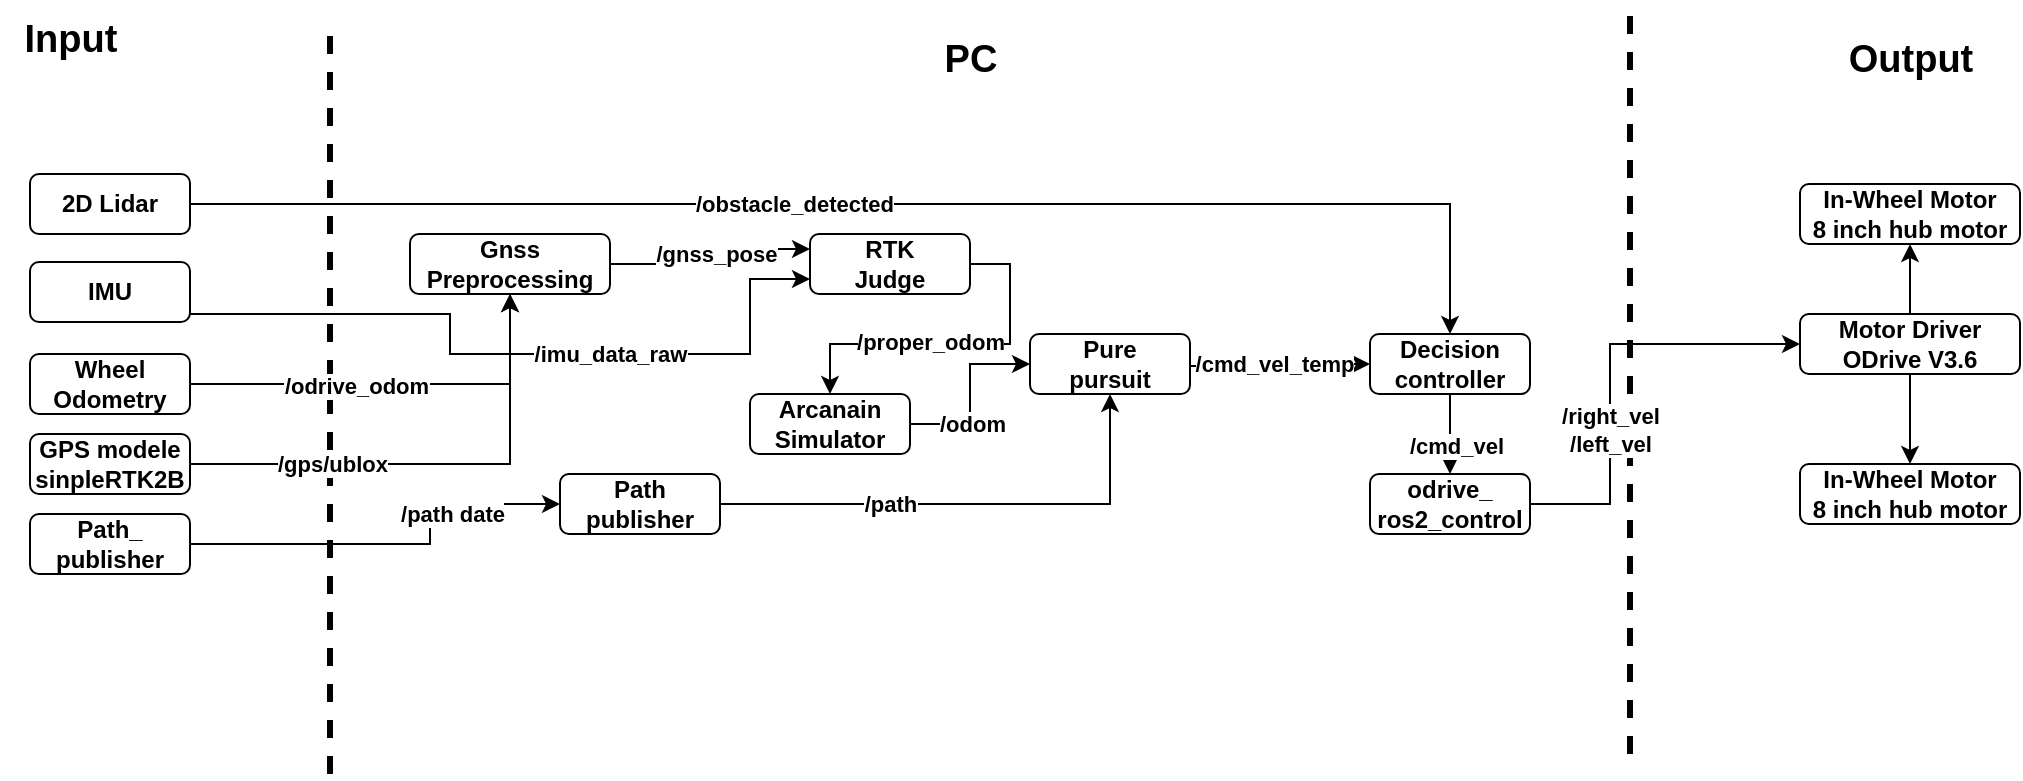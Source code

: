 <mxfile>
    <diagram name="Page-1" id="0783ab3e-0a74-02c8-0abd-f7b4e66b4bec">
        <mxGraphModel dx="1301" dy="1103" grid="1" gridSize="10" guides="1" tooltips="1" connect="1" arrows="1" fold="1" page="1" pageScale="1" pageWidth="850" pageHeight="1100" background="none" math="0" shadow="0">
            <root>
                <mxCell id="0"/>
                <mxCell id="1" parent="0"/>
                <mxCell id="paWgnoQPD8wDNVeEvf1s-59" value="" style="endArrow=none;dashed=1;html=1;rounded=0;jumpSize=16;strokeWidth=3;" parent="1" edge="1">
                    <mxGeometry width="50" height="50" relative="1" as="geometry">
                        <mxPoint x="290" y="467" as="sourcePoint"/>
                        <mxPoint x="290" y="97" as="targetPoint"/>
                    </mxGeometry>
                </mxCell>
                <mxCell id="paWgnoQPD8wDNVeEvf1s-60" value="" style="endArrow=none;dashed=1;html=1;rounded=0;jumpSize=16;strokeWidth=3;" parent="1" edge="1">
                    <mxGeometry width="50" height="50" relative="1" as="geometry">
                        <mxPoint x="940" y="457" as="sourcePoint"/>
                        <mxPoint x="940" y="87" as="targetPoint"/>
                    </mxGeometry>
                </mxCell>
                <mxCell id="paWgnoQPD8wDNVeEvf1s-4" value="2D Lidar" style="rounded=1;whiteSpace=wrap;html=1;fontStyle=1" parent="1" vertex="1">
                    <mxGeometry x="140" y="167" width="80" height="30" as="geometry"/>
                </mxCell>
                <mxCell id="paWgnoQPD8wDNVeEvf1s-5" value="GPS modele&lt;div&gt;sinpleRTK2B&lt;/div&gt;" style="rounded=1;whiteSpace=wrap;html=1;fontStyle=1" parent="1" vertex="1">
                    <mxGeometry x="140" y="297" width="80" height="30" as="geometry"/>
                </mxCell>
                <mxCell id="paWgnoQPD8wDNVeEvf1s-6" value="Path_&lt;div&gt;publisher&lt;/div&gt;" style="rounded=1;whiteSpace=wrap;html=1;fontStyle=1" parent="1" vertex="1">
                    <mxGeometry x="140" y="337" width="80" height="30" as="geometry"/>
                </mxCell>
                <mxCell id="paWgnoQPD8wDNVeEvf1s-7" value="IMU" style="rounded=1;whiteSpace=wrap;html=1;fontStyle=1" parent="1" vertex="1">
                    <mxGeometry x="140" y="211" width="80" height="30" as="geometry"/>
                </mxCell>
                <mxCell id="paWgnoQPD8wDNVeEvf1s-11" value="Wheel&lt;div&gt;Odometry&lt;/div&gt;" style="rounded=1;whiteSpace=wrap;html=1;fontStyle=1" parent="1" vertex="1">
                    <mxGeometry x="140" y="257" width="80" height="30" as="geometry"/>
                </mxCell>
                <mxCell id="paWgnoQPD8wDNVeEvf1s-36" style="edgeStyle=orthogonalEdgeStyle;rounded=0;orthogonalLoop=1;jettySize=auto;html=1;exitX=1;exitY=0.5;exitDx=0;exitDy=0;entryX=0;entryY=0.25;entryDx=0;entryDy=0;fontStyle=1" parent="1" source="paWgnoQPD8wDNVeEvf1s-13" target="paWgnoQPD8wDNVeEvf1s-14" edge="1">
                    <mxGeometry relative="1" as="geometry"/>
                </mxCell>
                <mxCell id="paWgnoQPD8wDNVeEvf1s-37" value="/gnss_pose" style="edgeLabel;html=1;align=center;verticalAlign=middle;resizable=0;points=[];fontStyle=1" parent="paWgnoQPD8wDNVeEvf1s-36" vertex="1" connectable="0">
                    <mxGeometry x="0.12" y="-2" relative="1" as="geometry">
                        <mxPoint as="offset"/>
                    </mxGeometry>
                </mxCell>
                <mxCell id="paWgnoQPD8wDNVeEvf1s-13" value="Gnss&lt;div&gt;Preprocessing&lt;/div&gt;" style="rounded=1;whiteSpace=wrap;html=1;fontStyle=1" parent="1" vertex="1">
                    <mxGeometry x="330" y="197" width="100" height="30" as="geometry"/>
                </mxCell>
                <mxCell id="paWgnoQPD8wDNVeEvf1s-38" style="edgeStyle=orthogonalEdgeStyle;rounded=0;orthogonalLoop=1;jettySize=auto;html=1;exitX=1;exitY=0.5;exitDx=0;exitDy=0;entryX=0.5;entryY=0;entryDx=0;entryDy=0;fontStyle=1" parent="1" source="paWgnoQPD8wDNVeEvf1s-14" target="paWgnoQPD8wDNVeEvf1s-17" edge="1">
                    <mxGeometry relative="1" as="geometry"/>
                </mxCell>
                <mxCell id="paWgnoQPD8wDNVeEvf1s-39" value="/proper_odom" style="edgeLabel;html=1;align=center;verticalAlign=middle;resizable=0;points=[];fontStyle=1" parent="paWgnoQPD8wDNVeEvf1s-38" vertex="1" connectable="0">
                    <mxGeometry x="-0.255" y="1" relative="1" as="geometry">
                        <mxPoint x="-35" y="-2" as="offset"/>
                    </mxGeometry>
                </mxCell>
                <mxCell id="paWgnoQPD8wDNVeEvf1s-14" value="RTK&lt;div&gt;Judge&lt;/div&gt;" style="rounded=1;whiteSpace=wrap;html=1;fontStyle=1" parent="1" vertex="1">
                    <mxGeometry x="530" y="197" width="80" height="30" as="geometry"/>
                </mxCell>
                <mxCell id="paWgnoQPD8wDNVeEvf1s-45" style="edgeStyle=orthogonalEdgeStyle;rounded=0;orthogonalLoop=1;jettySize=auto;html=1;exitX=1;exitY=0.5;exitDx=0;exitDy=0;entryX=0.5;entryY=1;entryDx=0;entryDy=0;fontStyle=1" parent="1" source="paWgnoQPD8wDNVeEvf1s-16" target="paWgnoQPD8wDNVeEvf1s-18" edge="1">
                    <mxGeometry relative="1" as="geometry"/>
                </mxCell>
                <mxCell id="paWgnoQPD8wDNVeEvf1s-46" value="/path" style="edgeLabel;html=1;align=center;verticalAlign=middle;resizable=0;points=[];fontStyle=1" parent="paWgnoQPD8wDNVeEvf1s-45" vertex="1" connectable="0">
                    <mxGeometry x="-0.32" relative="1" as="geometry">
                        <mxPoint as="offset"/>
                    </mxGeometry>
                </mxCell>
                <mxCell id="paWgnoQPD8wDNVeEvf1s-16" value="Path&lt;div&gt;publisher&lt;/div&gt;" style="rounded=1;whiteSpace=wrap;html=1;fontStyle=1" parent="1" vertex="1">
                    <mxGeometry x="405" y="317" width="80" height="30" as="geometry"/>
                </mxCell>
                <mxCell id="paWgnoQPD8wDNVeEvf1s-40" style="edgeStyle=orthogonalEdgeStyle;rounded=0;orthogonalLoop=1;jettySize=auto;html=1;exitX=1;exitY=0.5;exitDx=0;exitDy=0;entryX=0;entryY=0.5;entryDx=0;entryDy=0;fontStyle=1" parent="1" source="paWgnoQPD8wDNVeEvf1s-17" target="paWgnoQPD8wDNVeEvf1s-18" edge="1">
                    <mxGeometry relative="1" as="geometry"/>
                </mxCell>
                <mxCell id="paWgnoQPD8wDNVeEvf1s-41" value="/odom" style="edgeLabel;html=1;align=center;verticalAlign=middle;resizable=0;points=[];fontStyle=1" parent="paWgnoQPD8wDNVeEvf1s-40" vertex="1" connectable="0">
                    <mxGeometry x="-0.333" y="-1" relative="1" as="geometry">
                        <mxPoint as="offset"/>
                    </mxGeometry>
                </mxCell>
                <mxCell id="paWgnoQPD8wDNVeEvf1s-17" value="Arcanain&lt;div&gt;Simulator&lt;/div&gt;" style="rounded=1;whiteSpace=wrap;html=1;fontStyle=1" parent="1" vertex="1">
                    <mxGeometry x="500" y="277" width="80" height="30" as="geometry"/>
                </mxCell>
                <mxCell id="paWgnoQPD8wDNVeEvf1s-42" value="/cmd_vel_temp" style="edgeStyle=orthogonalEdgeStyle;rounded=0;orthogonalLoop=1;jettySize=auto;html=1;exitX=1;exitY=0.5;exitDx=0;exitDy=0;entryX=0;entryY=0.5;entryDx=0;entryDy=0;fontStyle=1" parent="1" target="paWgnoQPD8wDNVeEvf1s-19" edge="1">
                    <mxGeometry relative="1" as="geometry">
                        <mxPoint x="716" y="262" as="sourcePoint"/>
                        <mxPoint x="806" y="262" as="targetPoint"/>
                        <Array as="points">
                            <mxPoint x="716" y="263"/>
                            <mxPoint x="750" y="263"/>
                        </Array>
                    </mxGeometry>
                </mxCell>
                <mxCell id="paWgnoQPD8wDNVeEvf1s-18" value="Pure&lt;div&gt;pursuit&lt;/div&gt;" style="rounded=1;whiteSpace=wrap;html=1;fontStyle=1" parent="1" vertex="1">
                    <mxGeometry x="640" y="247" width="80" height="30" as="geometry"/>
                </mxCell>
                <mxCell id="paWgnoQPD8wDNVeEvf1s-43" style="edgeStyle=orthogonalEdgeStyle;rounded=0;orthogonalLoop=1;jettySize=auto;html=1;exitX=0.5;exitY=1;exitDx=0;exitDy=0;entryX=0.5;entryY=0;entryDx=0;entryDy=0;fontStyle=1" parent="1" source="paWgnoQPD8wDNVeEvf1s-19" target="paWgnoQPD8wDNVeEvf1s-22" edge="1">
                    <mxGeometry relative="1" as="geometry"/>
                </mxCell>
                <mxCell id="paWgnoQPD8wDNVeEvf1s-44" value="/cmd_vel" style="edgeLabel;html=1;align=center;verticalAlign=middle;resizable=0;points=[];fontStyle=1" parent="paWgnoQPD8wDNVeEvf1s-43" vertex="1" connectable="0">
                    <mxGeometry x="0.28" y="3" relative="1" as="geometry">
                        <mxPoint as="offset"/>
                    </mxGeometry>
                </mxCell>
                <mxCell id="paWgnoQPD8wDNVeEvf1s-19" value="Decision&lt;div&gt;controller&lt;/div&gt;" style="rounded=1;whiteSpace=wrap;html=1;fontStyle=1" parent="1" vertex="1">
                    <mxGeometry x="810" y="247" width="80" height="30" as="geometry"/>
                </mxCell>
                <mxCell id="paWgnoQPD8wDNVeEvf1s-22" value="odrive_&lt;div&gt;ros2_control&lt;/div&gt;" style="rounded=1;whiteSpace=wrap;html=1;fontStyle=1" parent="1" vertex="1">
                    <mxGeometry x="810" y="317" width="80" height="30" as="geometry"/>
                </mxCell>
                <mxCell id="paWgnoQPD8wDNVeEvf1s-23" value="In-Wheel Motor&lt;div&gt;8 inch hub motor&lt;/div&gt;" style="rounded=1;whiteSpace=wrap;html=1;fontStyle=1" parent="1" vertex="1">
                    <mxGeometry x="1025" y="172" width="110" height="30" as="geometry"/>
                </mxCell>
                <mxCell id="paWgnoQPD8wDNVeEvf1s-57" style="edgeStyle=orthogonalEdgeStyle;rounded=0;orthogonalLoop=1;jettySize=auto;html=1;exitX=0.5;exitY=0;exitDx=0;exitDy=0;entryX=0.5;entryY=1;entryDx=0;entryDy=0;" parent="1" source="paWgnoQPD8wDNVeEvf1s-24" target="paWgnoQPD8wDNVeEvf1s-23" edge="1">
                    <mxGeometry relative="1" as="geometry"/>
                </mxCell>
                <mxCell id="paWgnoQPD8wDNVeEvf1s-58" style="edgeStyle=orthogonalEdgeStyle;rounded=0;orthogonalLoop=1;jettySize=auto;html=1;exitX=0.5;exitY=1;exitDx=0;exitDy=0;" parent="1" source="paWgnoQPD8wDNVeEvf1s-24" target="paWgnoQPD8wDNVeEvf1s-25" edge="1">
                    <mxGeometry relative="1" as="geometry"/>
                </mxCell>
                <mxCell id="paWgnoQPD8wDNVeEvf1s-24" value="Motor Driver&lt;div&gt;ODrive V3.6&lt;/div&gt;" style="rounded=1;whiteSpace=wrap;html=1;fontStyle=1" parent="1" vertex="1">
                    <mxGeometry x="1025" y="237" width="110" height="30" as="geometry"/>
                </mxCell>
                <mxCell id="paWgnoQPD8wDNVeEvf1s-25" value="In-Wheel Motor&lt;div&gt;8 inch hub motor&lt;/div&gt;" style="rounded=1;whiteSpace=wrap;html=1;fontStyle=1" parent="1" vertex="1">
                    <mxGeometry x="1025" y="312" width="110" height="30" as="geometry"/>
                </mxCell>
                <mxCell id="paWgnoQPD8wDNVeEvf1s-30" style="edgeStyle=orthogonalEdgeStyle;rounded=0;orthogonalLoop=1;jettySize=auto;html=1;exitX=1;exitY=0.5;exitDx=0;exitDy=0;entryX=0.5;entryY=0;entryDx=0;entryDy=0;fontStyle=1" parent="1" source="paWgnoQPD8wDNVeEvf1s-4" target="paWgnoQPD8wDNVeEvf1s-19" edge="1">
                    <mxGeometry relative="1" as="geometry"/>
                </mxCell>
                <mxCell id="paWgnoQPD8wDNVeEvf1s-31" value="/obstacle_detected" style="edgeLabel;html=1;align=center;verticalAlign=middle;resizable=0;points=[];fontStyle=1" parent="paWgnoQPD8wDNVeEvf1s-30" vertex="1" connectable="0">
                    <mxGeometry x="-0.133" relative="1" as="geometry">
                        <mxPoint as="offset"/>
                    </mxGeometry>
                </mxCell>
                <mxCell id="paWgnoQPD8wDNVeEvf1s-32" style="edgeStyle=orthogonalEdgeStyle;rounded=0;orthogonalLoop=1;jettySize=auto;html=1;exitX=1;exitY=0.5;exitDx=0;exitDy=0;fontStyle=1" parent="1" source="paWgnoQPD8wDNVeEvf1s-11" target="paWgnoQPD8wDNVeEvf1s-13" edge="1">
                    <mxGeometry relative="1" as="geometry"/>
                </mxCell>
                <mxCell id="paWgnoQPD8wDNVeEvf1s-33" value="/odrive_odom" style="edgeLabel;html=1;align=center;verticalAlign=middle;resizable=0;points=[];fontStyle=1" parent="paWgnoQPD8wDNVeEvf1s-32" vertex="1" connectable="0">
                    <mxGeometry x="-0.193" y="-1" relative="1" as="geometry">
                        <mxPoint as="offset"/>
                    </mxGeometry>
                </mxCell>
                <mxCell id="paWgnoQPD8wDNVeEvf1s-34" style="edgeStyle=orthogonalEdgeStyle;rounded=0;orthogonalLoop=1;jettySize=auto;html=1;exitX=1;exitY=0.5;exitDx=0;exitDy=0;entryX=0.5;entryY=1;entryDx=0;entryDy=0;fontStyle=1" parent="1" source="paWgnoQPD8wDNVeEvf1s-5" target="paWgnoQPD8wDNVeEvf1s-13" edge="1">
                    <mxGeometry relative="1" as="geometry"/>
                </mxCell>
                <mxCell id="paWgnoQPD8wDNVeEvf1s-35" value="/gps/ublox" style="edgeLabel;html=1;align=center;verticalAlign=middle;resizable=0;points=[];fontStyle=1" parent="paWgnoQPD8wDNVeEvf1s-34" vertex="1" connectable="0">
                    <mxGeometry x="-0.425" relative="1" as="geometry">
                        <mxPoint as="offset"/>
                    </mxGeometry>
                </mxCell>
                <mxCell id="paWgnoQPD8wDNVeEvf1s-47" style="edgeStyle=orthogonalEdgeStyle;rounded=0;orthogonalLoop=1;jettySize=auto;html=1;exitX=1;exitY=0.5;exitDx=0;exitDy=0;entryX=0;entryY=0.5;entryDx=0;entryDy=0;fontStyle=1" parent="1" source="paWgnoQPD8wDNVeEvf1s-6" target="paWgnoQPD8wDNVeEvf1s-16" edge="1">
                    <mxGeometry relative="1" as="geometry">
                        <Array as="points">
                            <mxPoint x="340" y="352"/>
                            <mxPoint x="340" y="332"/>
                        </Array>
                    </mxGeometry>
                </mxCell>
                <mxCell id="paWgnoQPD8wDNVeEvf1s-48" value="/path date" style="edgeLabel;html=1;align=center;verticalAlign=middle;resizable=0;points=[];fontStyle=1" parent="paWgnoQPD8wDNVeEvf1s-47" vertex="1" connectable="0">
                    <mxGeometry x="0.096" y="1" relative="1" as="geometry">
                        <mxPoint x="18" y="-14" as="offset"/>
                    </mxGeometry>
                </mxCell>
                <mxCell id="paWgnoQPD8wDNVeEvf1s-49" style="edgeStyle=orthogonalEdgeStyle;rounded=0;orthogonalLoop=1;jettySize=auto;html=1;exitX=1;exitY=0.5;exitDx=0;exitDy=0;entryX=0;entryY=0.75;entryDx=0;entryDy=0;fontStyle=1" parent="1" source="paWgnoQPD8wDNVeEvf1s-7" target="paWgnoQPD8wDNVeEvf1s-14" edge="1">
                    <mxGeometry relative="1" as="geometry">
                        <mxPoint x="380" y="472" as="sourcePoint"/>
                        <mxPoint x="520" y="237" as="targetPoint"/>
                        <Array as="points">
                            <mxPoint x="220" y="237"/>
                            <mxPoint x="350" y="237"/>
                            <mxPoint x="350" y="257"/>
                            <mxPoint x="500" y="257"/>
                            <mxPoint x="500" y="219"/>
                        </Array>
                    </mxGeometry>
                </mxCell>
                <mxCell id="paWgnoQPD8wDNVeEvf1s-50" value="/imu_data_raw" style="edgeLabel;html=1;align=center;verticalAlign=middle;resizable=0;points=[];fontStyle=1" parent="paWgnoQPD8wDNVeEvf1s-49" vertex="1" connectable="0">
                    <mxGeometry x="0.379" relative="1" as="geometry">
                        <mxPoint x="-20" as="offset"/>
                    </mxGeometry>
                </mxCell>
                <mxCell id="paWgnoQPD8wDNVeEvf1s-55" style="edgeStyle=orthogonalEdgeStyle;rounded=0;orthogonalLoop=1;jettySize=auto;html=1;exitX=1;exitY=0.5;exitDx=0;exitDy=0;entryX=0;entryY=0.5;entryDx=0;entryDy=0;fontStyle=1" parent="1" source="paWgnoQPD8wDNVeEvf1s-22" target="paWgnoQPD8wDNVeEvf1s-24" edge="1">
                    <mxGeometry relative="1" as="geometry">
                        <Array as="points">
                            <mxPoint x="930" y="332"/>
                            <mxPoint x="930" y="252"/>
                        </Array>
                    </mxGeometry>
                </mxCell>
                <mxCell id="paWgnoQPD8wDNVeEvf1s-56" value="/right_vel&lt;div&gt;/left_vel&lt;/div&gt;" style="edgeLabel;html=1;align=center;verticalAlign=middle;resizable=0;points=[];fontStyle=1" parent="paWgnoQPD8wDNVeEvf1s-55" vertex="1" connectable="0">
                    <mxGeometry x="-0.285" relative="1" as="geometry">
                        <mxPoint as="offset"/>
                    </mxGeometry>
                </mxCell>
                <mxCell id="paWgnoQPD8wDNVeEvf1s-61" value="Input" style="text;html=1;align=center;verticalAlign=middle;resizable=0;points=[];autosize=1;strokeColor=none;fillColor=none;fontStyle=1;fontSize=19;" parent="1" vertex="1">
                    <mxGeometry x="125" y="80" width="70" height="40" as="geometry"/>
                </mxCell>
                <mxCell id="paWgnoQPD8wDNVeEvf1s-62" value="PC" style="text;html=1;align=center;verticalAlign=middle;resizable=0;points=[];autosize=1;strokeColor=none;fillColor=none;fontStyle=1;fontSize=19;" parent="1" vertex="1">
                    <mxGeometry x="585" y="90" width="50" height="40" as="geometry"/>
                </mxCell>
                <mxCell id="paWgnoQPD8wDNVeEvf1s-63" value="Output" style="text;html=1;align=center;verticalAlign=middle;resizable=0;points=[];autosize=1;strokeColor=none;fillColor=none;fontStyle=1;fontSize=19;" parent="1" vertex="1">
                    <mxGeometry x="1040" y="90" width="80" height="40" as="geometry"/>
                </mxCell>
            </root>
        </mxGraphModel>
    </diagram>
</mxfile>